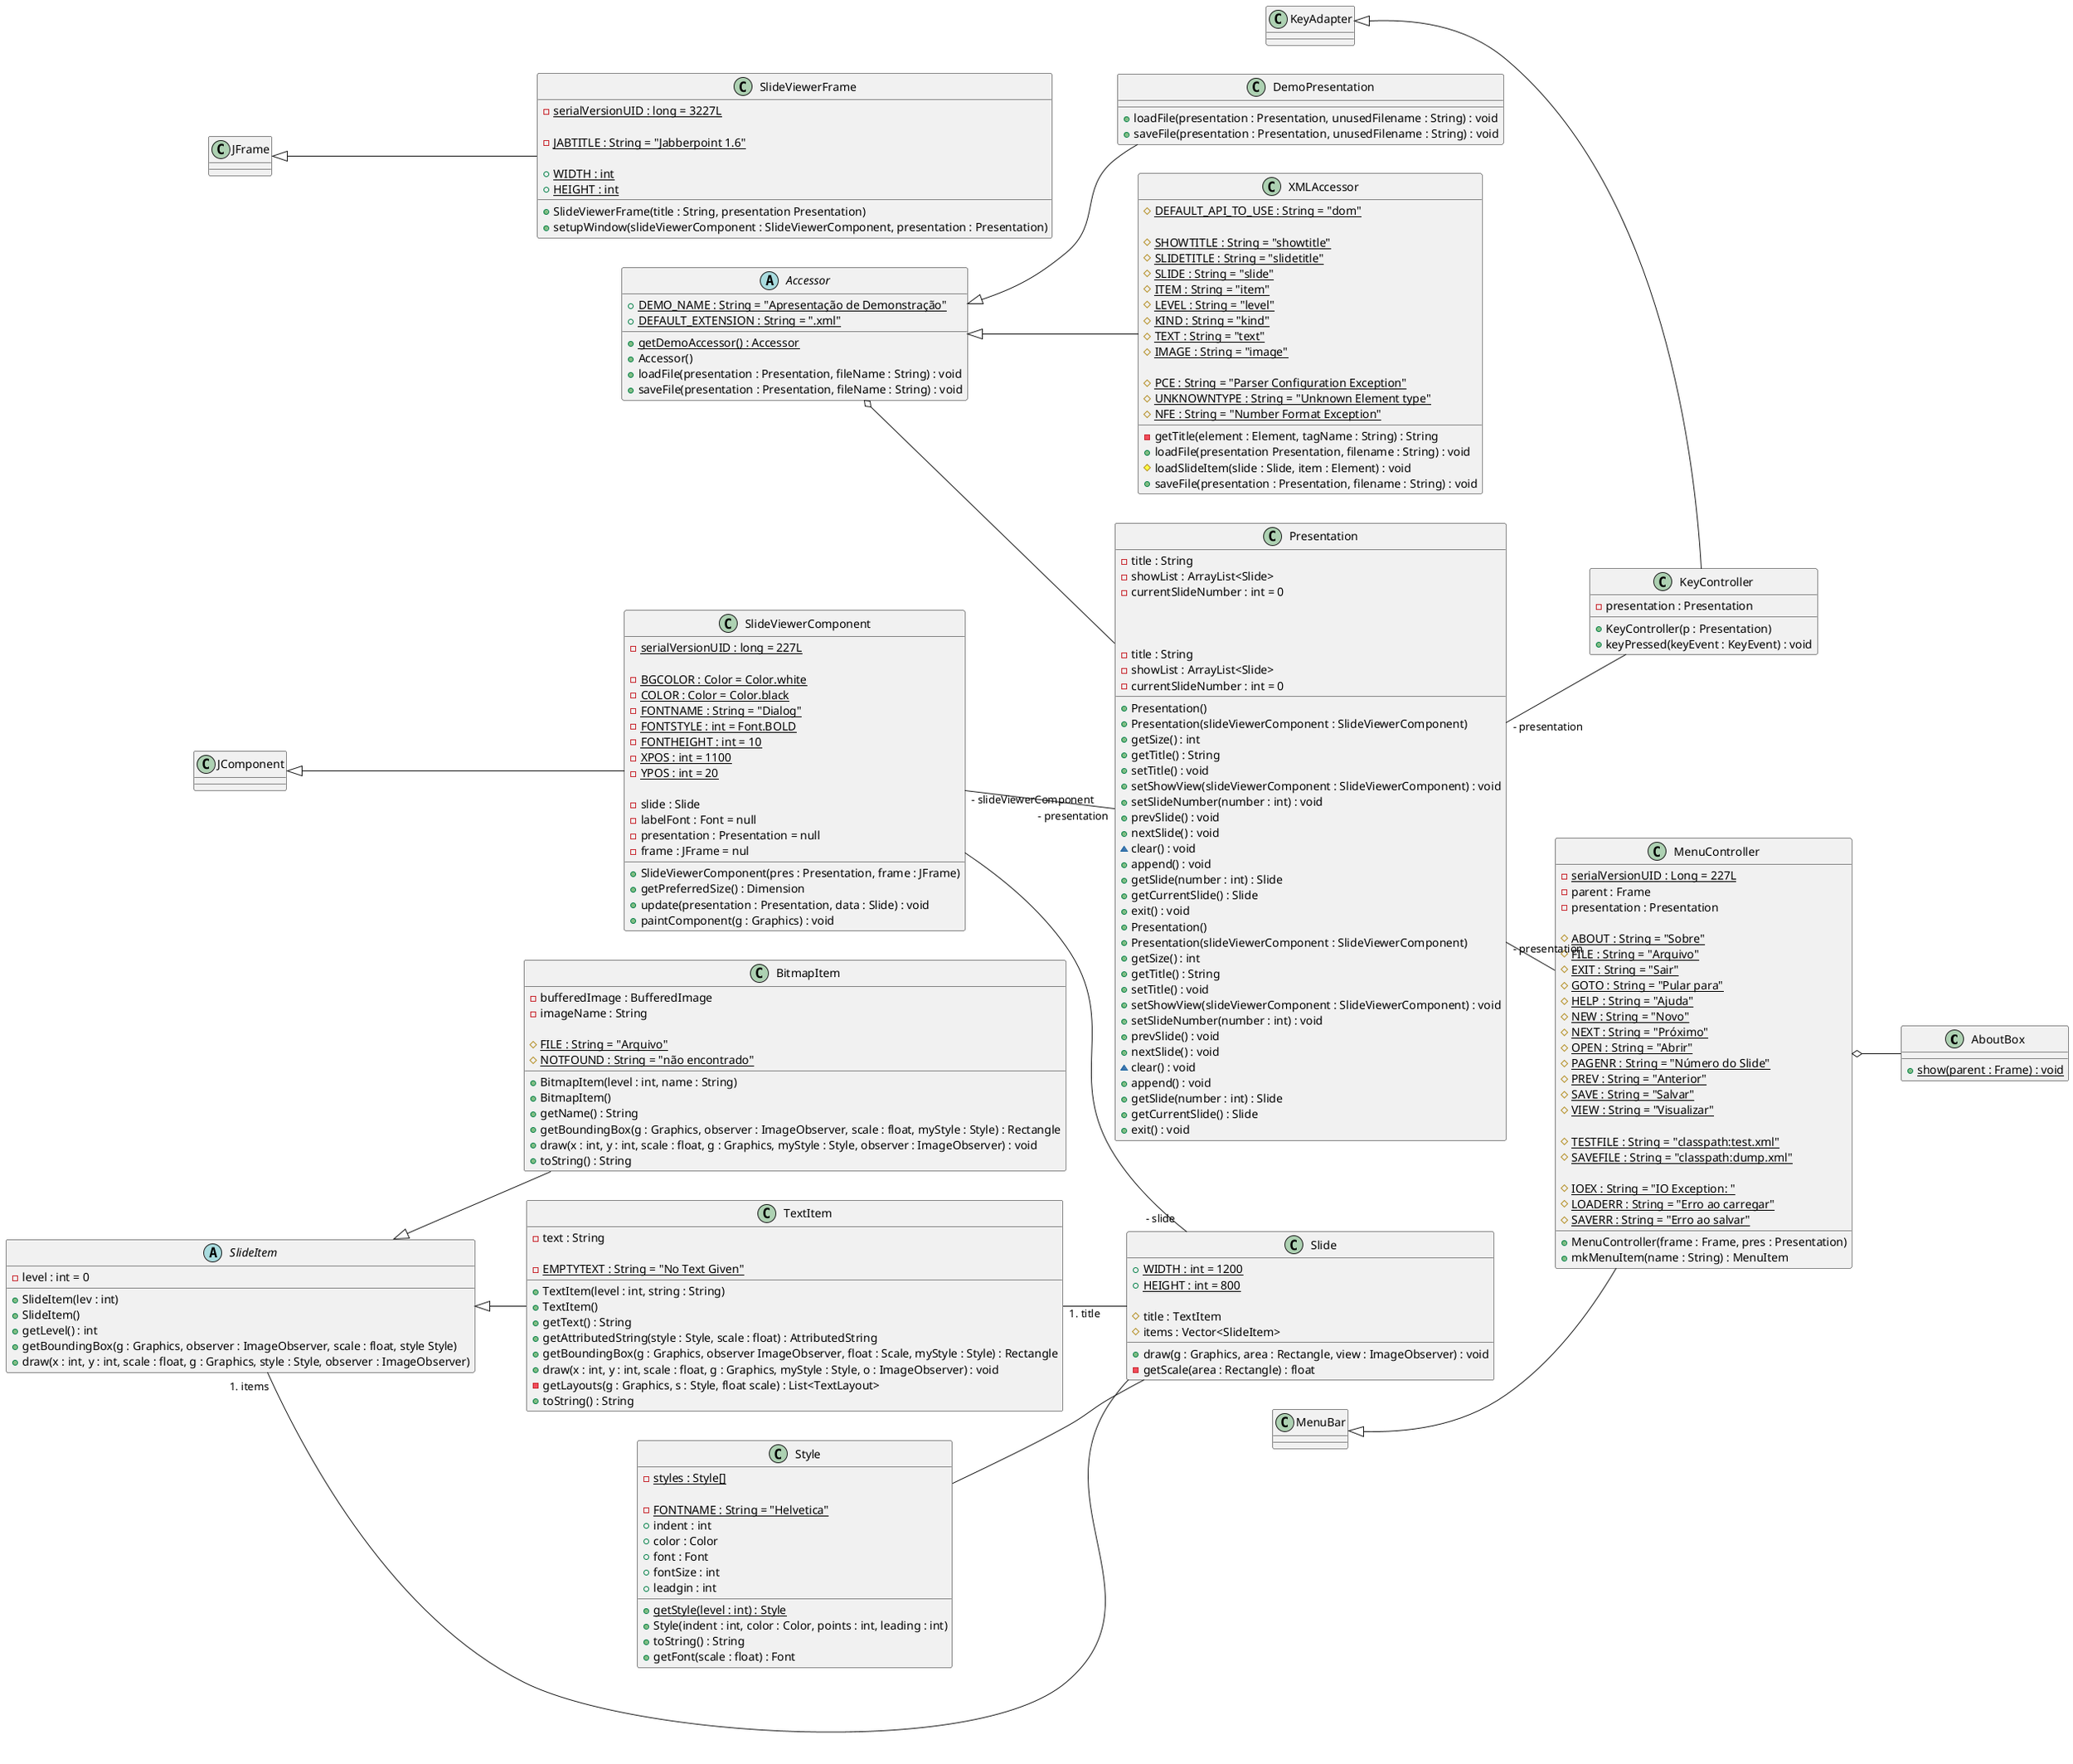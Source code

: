 @startuml DiagramaGeral
left to right direction
class AboutBox {

  + {static} show(parent : Frame) : void

}

abstract class Accessor {

  + {static} DEMO_NAME : String = "Apresentação de Demonstração"
  + {static} DEFAULT_EXTENSION : String = ".xml"

  + {static} getDemoAccessor() : Accessor
  + Accessor()
  + loadFile(presentation : Presentation, fileName : String) : void
  + saveFile(presentation : Presentation, fileName : String) : void

}

class BitmapItem {

  - bufferedImage : BufferedImage
  - imageName : String

  # {static} FILE : String = "Arquivo"
  # {static} NOTFOUND : String = "não encontrado"

  + BitmapItem(level : int, name : String)
  + BitmapItem()
  + getName() : String
  + getBoundingBox(g : Graphics, observer : ImageObserver, scale : float, myStyle : Style) : Rectangle
  + draw(x : int, y : int, scale : float, g : Graphics, myStyle : Style, observer : ImageObserver) : void
  + toString() : String

}

class DemoPresentation {

  + loadFile(presentation : Presentation, unusedFilename : String) : void
  + saveFile(presentation : Presentation, unusedFilename : String) : void

}

class KeyController {

  - presentation : Presentation

  + KeyController(p : Presentation)
  + keyPressed(keyEvent : KeyEvent) : void

}


class MenuController {

  - {static} serialVersionUID : Long = 227L
  - parent : Frame
  - presentation : Presentation

  # {static} ABOUT : String = "Sobre"
  # {static} FILE : String = "Arquivo"
  # {static} EXIT : String = "Sair"
  # {static} GOTO : String = "Pular para"
  # {static} HELP : String = "Ajuda"
  # {static} NEW : String = "Novo"
  # {static} NEXT : String = "Próximo"
  # {static} OPEN : String = "Abrir"
  # {static} PAGENR : String = "Número do Slide"
  # {static} PREV : String = "Anterior"
  # {static} SAVE : String = "Salvar"
  # {static} VIEW : String = "Visualizar"

  # {static} TESTFILE : String = "classpath:test.xml"
  # {static} SAVEFILE : String = "classpath:dump.xml"

  # {static} IOEX : String = "IO Exception: "
  # {static} LOADERR : String = "Erro ao carregar"
  # {static} SAVERR : String = "Erro ao salvar"

  + MenuController(frame : Frame, pres : Presentation)
  + mkMenuItem(name : String) : MenuItem

}

class Presentation {

  - title : String
  - showList : ArrayList<Slide>
  - currentSlideNumber : int = 0

  + Presentation()
  + Presentation(slideViewerComponent : SlideViewerComponent)
  + getSize() : int
  + getTitle() : String
  + setTitle() : void
  + setShowView(slideViewerComponent : SlideViewerComponent) : void
  + setSlideNumber(number : int) : void
  + prevSlide() : void
  + nextSlide() : void
  ~ clear() : void
  + append() : void
  + getSlide(number : int) : Slide
  + getCurrentSlide() : Slide
  + exit() : void

}

class Presentation {

  - title : String
  - showList : ArrayList<Slide>
  - currentSlideNumber : int = 0

  + Presentation()
  + Presentation(slideViewerComponent : SlideViewerComponent)
  + getSize() : int
  + getTitle() : String
  + setTitle() : void
  + setShowView(slideViewerComponent : SlideViewerComponent) : void
  + setSlideNumber(number : int) : void
  + prevSlide() : void
  + nextSlide() : void
  ~ clear() : void
  + append() : void
  + getSlide(number : int) : Slide
  + getCurrentSlide() : Slide
  + exit() : void

}

class Slide {

  + {static} WIDTH : int = 1200
  + {static} HEIGHT : int = 800

  # title : TextItem
  # items : Vector<SlideItem>

  + draw(g : Graphics, area : Rectangle, view : ImageObserver) : void
  - getScale(area : Rectangle) : float

}

abstract class SlideItem {

  - level : int = 0

  + SlideItem(lev : int)
  + SlideItem()
  + getLevel() : int
  + getBoundingBox(g : Graphics, observer : ImageObserver, scale : float, style Style)
  + draw(x : int, y : int, scale : float, g : Graphics, style : Style, observer : ImageObserver)

}

class SlideViewerComponent{

  - {static} serialVersionUID : long = 227L

  - {static} BGCOLOR : Color = Color.white
  - {static} COLOR : Color = Color.black
  - {static} FONTNAME : String = "Dialog"
  - {static} FONTSTYLE : int = Font.BOLD
  - {static} FONTHEIGHT : int = 10
  - {static} XPOS : int = 1100
  - {static} YPOS : int = 20

  - slide : Slide
  - labelFont : Font = null
  - presentation : Presentation = null
  - frame : JFrame = nul

  + SlideViewerComponent(pres : Presentation, frame : JFrame)
  + getPreferredSize() : Dimension
  + update(presentation : Presentation, data : Slide) : void
  + paintComponent(g : Graphics) : void

}

class SlideViewerFrame {

  - {static} serialVersionUID : long = 3227L

  - {static} JABTITLE : String = "Jabberpoint 1.6"

  + {static} WIDTH : int
  + {static} HEIGHT : int

  + SlideViewerFrame(title : String, presentation Presentation)
  + setupWindow(slideViewerComponent : SlideViewerComponent, presentation : Presentation)

}

class Style {

  - {static} styles : Style[]

  - {static} FONTNAME : String = "Helvetica"
  + indent : int
  + color : Color
  + font : Font
  + fontSize : int
  + leadgin : int

  + {static} getStyle(level : int) : Style
  + Style(indent : int, color : Color, points : int, leading : int)
  + toString() : String
  + getFont(scale : float) : Font

}

class TextItem {

  - text : String

  - {static} EMPTYTEXT : String = "No Text Given"

  + TextItem(level : int, string : String)
  + TextItem()
  + getText() : String
  + getAttributedString(style : Style, scale : float) : AttributedString
  + getBoundingBox(g : Graphics, observer ImageObserver, float : Scale, myStyle : Style) : Rectangle
  + draw(x : int, y : int, scale : float, g : Graphics, myStyle : Style, o : ImageObserver) : void
  - getLayouts(g : Graphics, s : Style, float scale) : List<TextLayout>
  + toString() : String

}

class XMLAccessor {

  # {static} DEFAULT_API_TO_USE : String = "dom"

  # {static} SHOWTITLE : String = "showtitle"
  # {static} SLIDETITLE : String = "slidetitle"
  # {static} SLIDE : String = "slide"
  # {static} ITEM : String = "item"
  # {static} LEVEL : String = "level"
  # {static} KIND : String = "kind"
  # {static} TEXT : String = "text"
  # {static} IMAGE : String = "image"

  # {static} PCE : String = "Parser Configuration Exception"
  # {static} UNKNOWNTYPE : String = "Unknown Element type"
  # {static} NFE : String = "Number Format Exception"

  - getTitle(element : Element, tagName : String) : String
  + loadFile(presentation Presentation, filename : String) : void
  # loadSlideItem(slide : Slide, item : Element) : void
  + saveFile(presentation : Presentation, filename : String) : void

}

SlideItem <|-- BitmapItem
Accessor <|-- DemoPresentation
KeyAdapter <|-- KeyController
MenuBar <|-- MenuController
JComponent <|-- SlideViewerComponent
JFrame <|-- SlideViewerFrame
SlideItem <|-- TextItem
Accessor <|-- XMLAccessor

Accessor o-- Presentation
Presentation "- presentation" -- KeyController
Presentation "- presentation" -- MenuController
SlideViewerComponent "- slideViewerComponent" -- "- presentation" Presentation
SlideItem "# items" -- Slide
Style -- Slide
MenuController o-- AboutBox
SlideViewerComponent -- "- slide" Slide
TextItem "# title"-- Slide

@enduml
